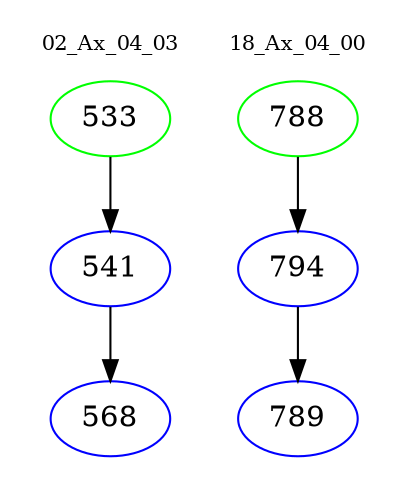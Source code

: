 digraph{
subgraph cluster_0 {
color = white
label = "02_Ax_04_03";
fontsize=10;
T0_533 [label="533", color="green"]
T0_533 -> T0_541 [color="black"]
T0_541 [label="541", color="blue"]
T0_541 -> T0_568 [color="black"]
T0_568 [label="568", color="blue"]
}
subgraph cluster_1 {
color = white
label = "18_Ax_04_00";
fontsize=10;
T1_788 [label="788", color="green"]
T1_788 -> T1_794 [color="black"]
T1_794 [label="794", color="blue"]
T1_794 -> T1_789 [color="black"]
T1_789 [label="789", color="blue"]
}
}
